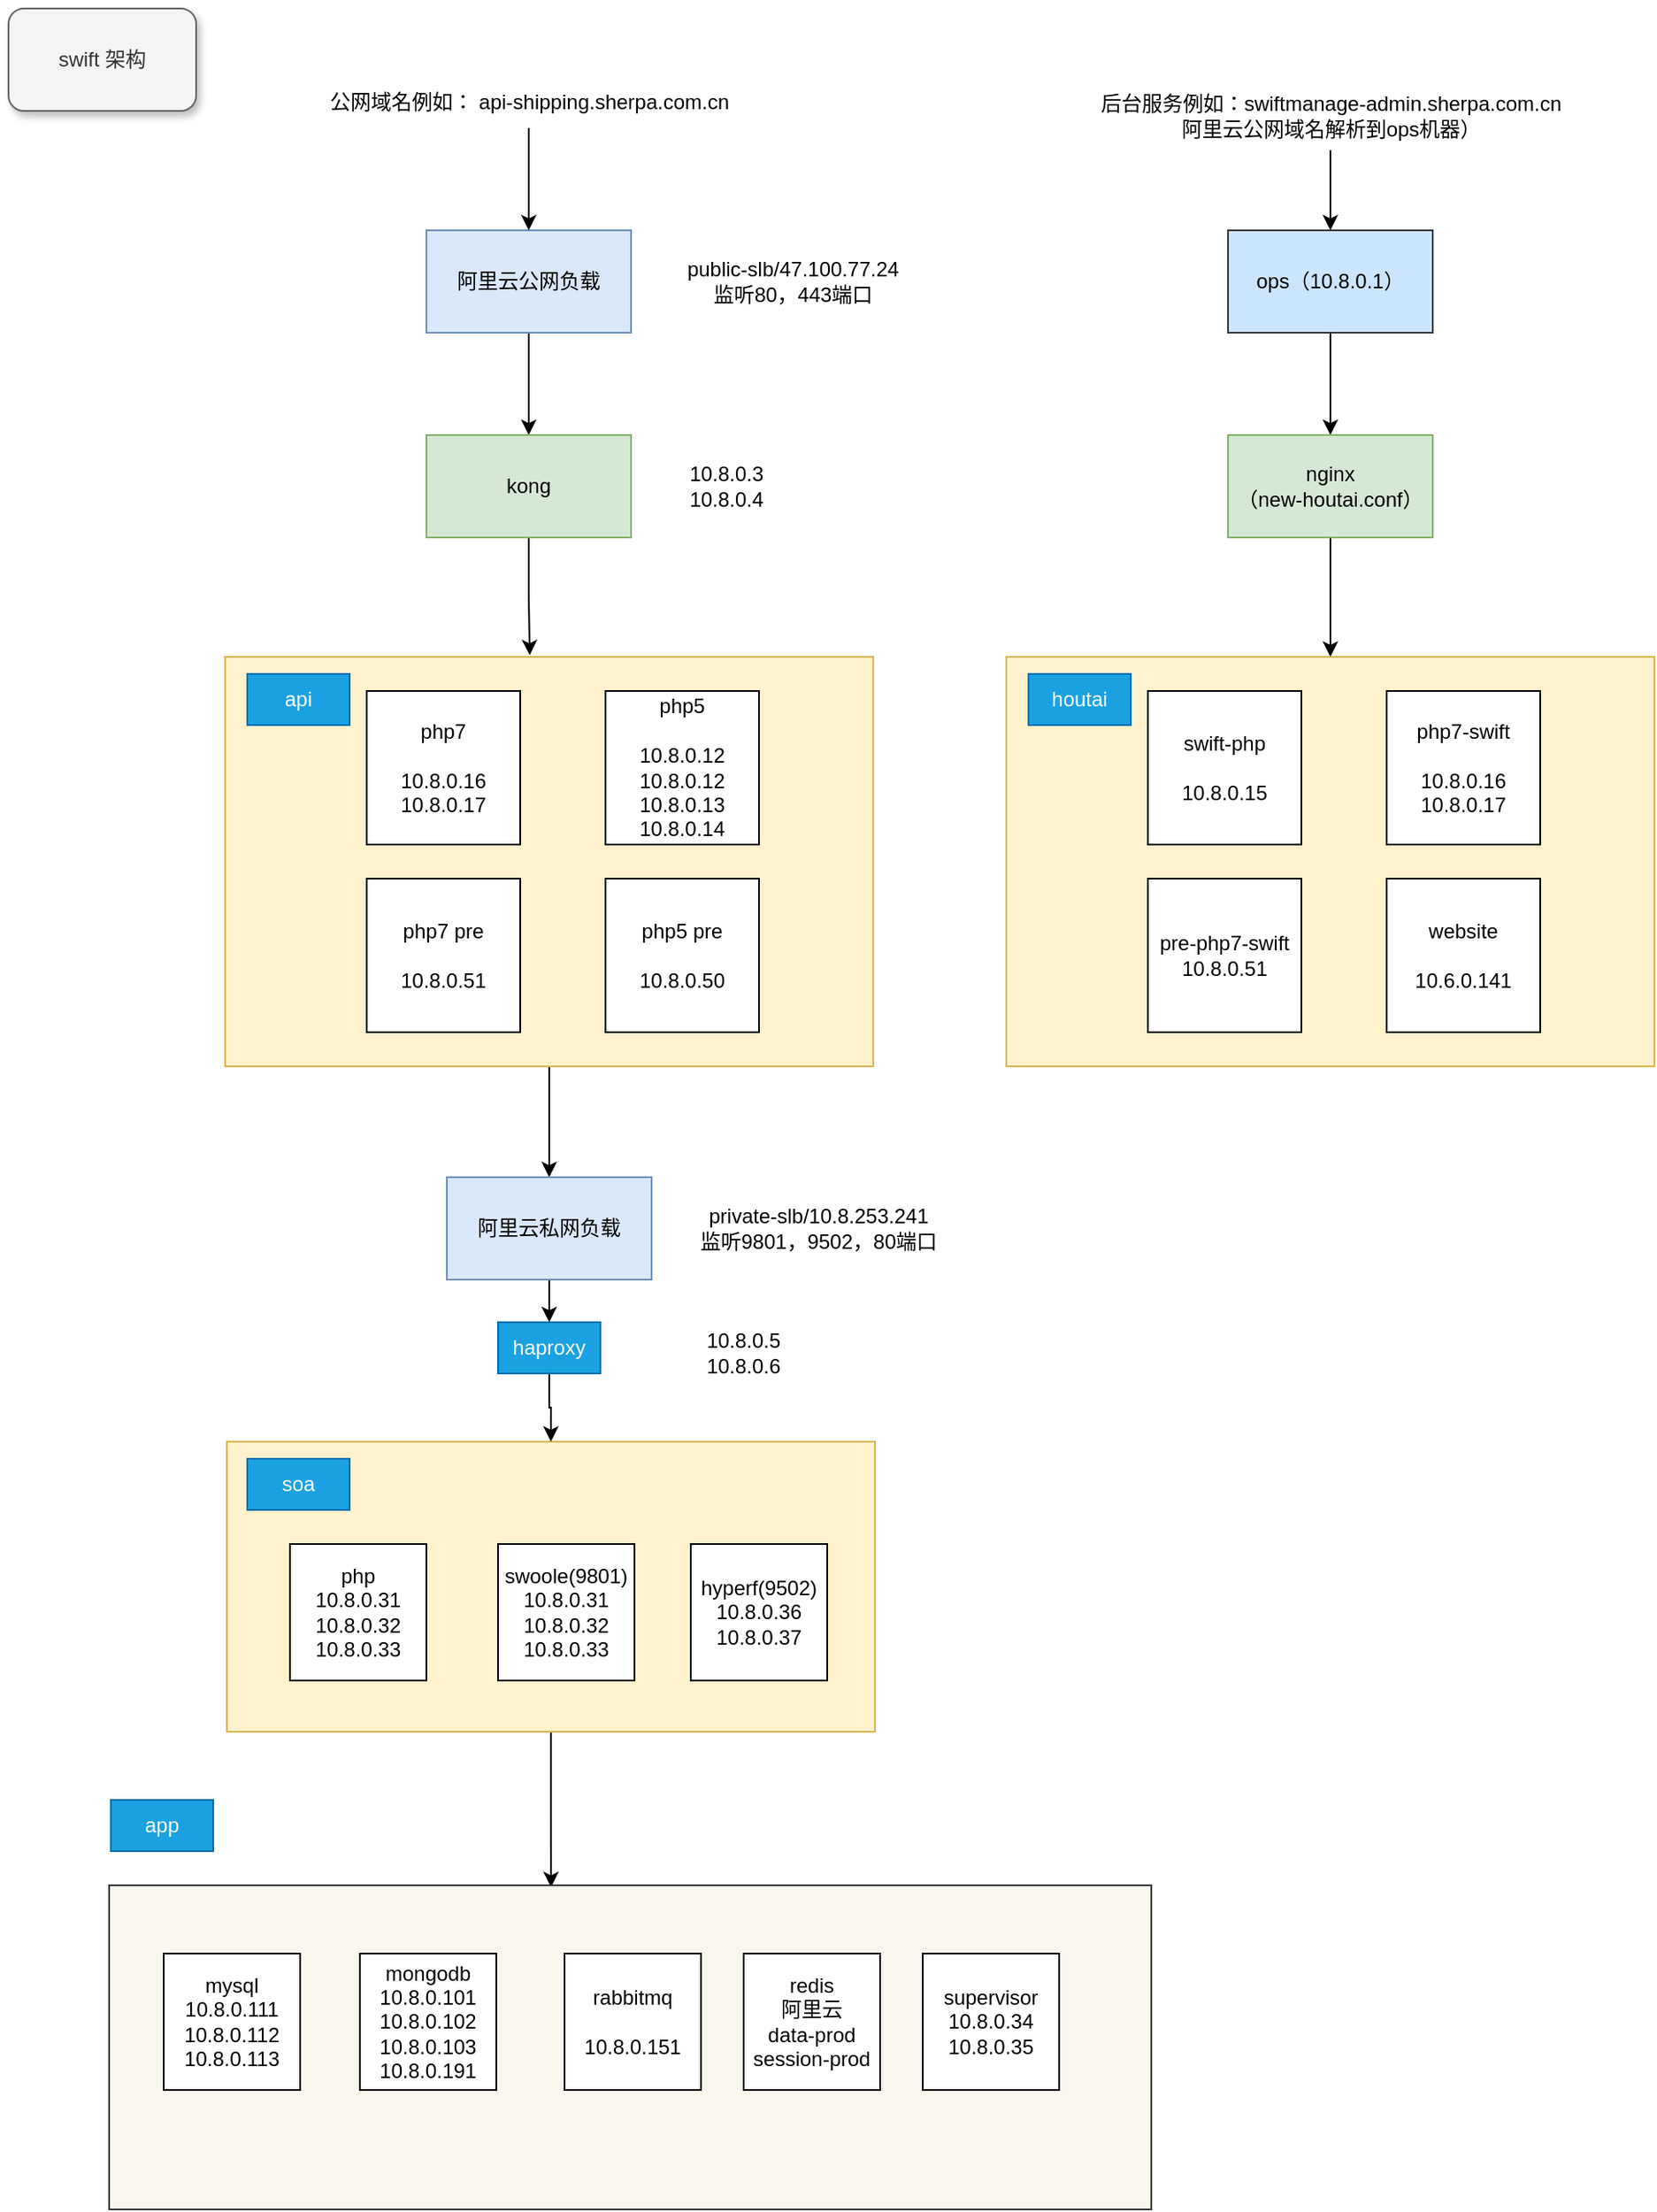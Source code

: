 <mxfile version="21.2.9" type="device">
  <diagram name="第 1 页" id="1bQCLbJpFhF-mfvl0XeS">
    <mxGraphModel dx="1723" dy="730" grid="1" gridSize="10" guides="1" tooltips="1" connect="1" arrows="1" fold="1" page="1" pageScale="1" pageWidth="827" pageHeight="1169" math="0" shadow="0">
      <root>
        <mxCell id="0" />
        <mxCell id="1" parent="0" />
        <mxCell id="cVqaVuBIv6u9hTT0CM2t-9" style="edgeStyle=orthogonalEdgeStyle;rounded=0;orthogonalLoop=1;jettySize=auto;html=1;" edge="1" parent="1" source="cVqaVuBIv6u9hTT0CM2t-1" target="cVqaVuBIv6u9hTT0CM2t-7">
          <mxGeometry relative="1" as="geometry" />
        </mxCell>
        <mxCell id="cVqaVuBIv6u9hTT0CM2t-1" value="阿里云公网负载" style="rounded=0;whiteSpace=wrap;html=1;fillColor=#dae8fc;strokeColor=#6c8ebf;" vertex="1" parent="1">
          <mxGeometry x="305" y="170" width="120" height="60" as="geometry" />
        </mxCell>
        <mxCell id="cVqaVuBIv6u9hTT0CM2t-2" value="swift 架构" style="text;html=1;strokeColor=#666666;fillColor=#f5f5f5;align=center;verticalAlign=middle;whiteSpace=wrap;rounded=1;fontColor=#333333;shadow=1;glass=0;" vertex="1" parent="1">
          <mxGeometry x="60" y="40" width="110" height="60" as="geometry" />
        </mxCell>
        <mxCell id="cVqaVuBIv6u9hTT0CM2t-4" style="edgeStyle=orthogonalEdgeStyle;rounded=0;orthogonalLoop=1;jettySize=auto;html=1;" edge="1" parent="1" source="cVqaVuBIv6u9hTT0CM2t-3" target="cVqaVuBIv6u9hTT0CM2t-1">
          <mxGeometry relative="1" as="geometry" />
        </mxCell>
        <mxCell id="cVqaVuBIv6u9hTT0CM2t-3" value="公网域名例如： api-shipping.sherpa.com.cn" style="text;html=1;align=center;verticalAlign=middle;resizable=0;points=[];autosize=1;strokeColor=none;fillColor=none;" vertex="1" parent="1">
          <mxGeometry x="235" y="80" width="260" height="30" as="geometry" />
        </mxCell>
        <mxCell id="cVqaVuBIv6u9hTT0CM2t-6" value="public-slb/47.100.77.24&lt;br&gt;监听80，443端口" style="text;html=1;strokeColor=none;fillColor=none;align=center;verticalAlign=middle;whiteSpace=wrap;rounded=0;" vertex="1" parent="1">
          <mxGeometry x="425" y="182.5" width="190" height="35" as="geometry" />
        </mxCell>
        <mxCell id="cVqaVuBIv6u9hTT0CM2t-17" style="edgeStyle=orthogonalEdgeStyle;rounded=0;orthogonalLoop=1;jettySize=auto;html=1;entryX=0.47;entryY=-0.004;entryDx=0;entryDy=0;entryPerimeter=0;" edge="1" parent="1" source="cVqaVuBIv6u9hTT0CM2t-7" target="cVqaVuBIv6u9hTT0CM2t-11">
          <mxGeometry relative="1" as="geometry" />
        </mxCell>
        <mxCell id="cVqaVuBIv6u9hTT0CM2t-7" value="kong" style="rounded=0;whiteSpace=wrap;html=1;fillColor=#d5e8d4;strokeColor=#82b366;" vertex="1" parent="1">
          <mxGeometry x="305" y="290" width="120" height="60" as="geometry" />
        </mxCell>
        <mxCell id="cVqaVuBIv6u9hTT0CM2t-8" value="10.8.0.3&lt;br&gt;10.8.0.4" style="text;html=1;strokeColor=none;fillColor=none;align=center;verticalAlign=middle;whiteSpace=wrap;rounded=0;" vertex="1" parent="1">
          <mxGeometry x="386" y="302.5" width="190" height="35" as="geometry" />
        </mxCell>
        <mxCell id="cVqaVuBIv6u9hTT0CM2t-25" style="edgeStyle=orthogonalEdgeStyle;rounded=0;orthogonalLoop=1;jettySize=auto;html=1;entryX=0.5;entryY=0;entryDx=0;entryDy=0;" edge="1" parent="1" source="cVqaVuBIv6u9hTT0CM2t-11" target="cVqaVuBIv6u9hTT0CM2t-22">
          <mxGeometry relative="1" as="geometry" />
        </mxCell>
        <mxCell id="cVqaVuBIv6u9hTT0CM2t-11" value="" style="rounded=0;whiteSpace=wrap;html=1;fillColor=#fff2cc;strokeColor=#d6b656;" vertex="1" parent="1">
          <mxGeometry x="187" y="420" width="380" height="240" as="geometry" />
        </mxCell>
        <mxCell id="cVqaVuBIv6u9hTT0CM2t-12" value="php7&lt;br&gt;&lt;br&gt;10.8.0.16&lt;br&gt;10.8.0.17" style="whiteSpace=wrap;html=1;aspect=fixed;" vertex="1" parent="1">
          <mxGeometry x="270" y="440" width="90" height="90" as="geometry" />
        </mxCell>
        <mxCell id="cVqaVuBIv6u9hTT0CM2t-14" value="php5&lt;br&gt;&lt;br&gt;10.8.0.12&lt;br&gt;10.8.0.12&lt;br&gt;10.8.0.13&lt;br&gt;10.8.0.14" style="whiteSpace=wrap;html=1;aspect=fixed;" vertex="1" parent="1">
          <mxGeometry x="410" y="440" width="90" height="90" as="geometry" />
        </mxCell>
        <mxCell id="cVqaVuBIv6u9hTT0CM2t-15" value="php7 pre&lt;br&gt;&lt;br&gt;10.8.0.51" style="whiteSpace=wrap;html=1;aspect=fixed;" vertex="1" parent="1">
          <mxGeometry x="270" y="550" width="90" height="90" as="geometry" />
        </mxCell>
        <mxCell id="cVqaVuBIv6u9hTT0CM2t-16" value="php5 pre&lt;br&gt;&lt;br&gt;10.8.0.50" style="whiteSpace=wrap;html=1;aspect=fixed;" vertex="1" parent="1">
          <mxGeometry x="410" y="550" width="90" height="90" as="geometry" />
        </mxCell>
        <mxCell id="cVqaVuBIv6u9hTT0CM2t-18" value="api" style="text;html=1;strokeColor=#006EAF;fillColor=#1ba1e2;align=center;verticalAlign=middle;whiteSpace=wrap;rounded=0;fontColor=#ffffff;" vertex="1" parent="1">
          <mxGeometry x="200" y="430" width="60" height="30" as="geometry" />
        </mxCell>
        <mxCell id="cVqaVuBIv6u9hTT0CM2t-51" style="edgeStyle=orthogonalEdgeStyle;rounded=0;orthogonalLoop=1;jettySize=auto;html=1;entryX=0.424;entryY=0.006;entryDx=0;entryDy=0;entryPerimeter=0;" edge="1" parent="1" source="cVqaVuBIv6u9hTT0CM2t-20" target="cVqaVuBIv6u9hTT0CM2t-42">
          <mxGeometry relative="1" as="geometry" />
        </mxCell>
        <mxCell id="cVqaVuBIv6u9hTT0CM2t-20" value="" style="rounded=0;whiteSpace=wrap;html=1;fillColor=#fff2cc;strokeColor=#d6b656;" vertex="1" parent="1">
          <mxGeometry x="188" y="880" width="380" height="170" as="geometry" />
        </mxCell>
        <mxCell id="cVqaVuBIv6u9hTT0CM2t-30" style="edgeStyle=orthogonalEdgeStyle;rounded=0;orthogonalLoop=1;jettySize=auto;html=1;entryX=0.5;entryY=0;entryDx=0;entryDy=0;" edge="1" parent="1" source="cVqaVuBIv6u9hTT0CM2t-22" target="cVqaVuBIv6u9hTT0CM2t-28">
          <mxGeometry relative="1" as="geometry" />
        </mxCell>
        <mxCell id="cVqaVuBIv6u9hTT0CM2t-22" value="阿里云私网负载" style="rounded=0;whiteSpace=wrap;html=1;fillColor=#dae8fc;strokeColor=#6c8ebf;" vertex="1" parent="1">
          <mxGeometry x="317" y="725" width="120" height="60" as="geometry" />
        </mxCell>
        <mxCell id="cVqaVuBIv6u9hTT0CM2t-23" value="private-slb/10.8.253.241&lt;br&gt;监听9801，9502，80端口" style="text;html=1;strokeColor=none;fillColor=none;align=center;verticalAlign=middle;whiteSpace=wrap;rounded=0;" vertex="1" parent="1">
          <mxGeometry x="440" y="737.5" width="190" height="35" as="geometry" />
        </mxCell>
        <mxCell id="cVqaVuBIv6u9hTT0CM2t-31" style="edgeStyle=orthogonalEdgeStyle;rounded=0;orthogonalLoop=1;jettySize=auto;html=1;" edge="1" parent="1" source="cVqaVuBIv6u9hTT0CM2t-28" target="cVqaVuBIv6u9hTT0CM2t-20">
          <mxGeometry relative="1" as="geometry" />
        </mxCell>
        <mxCell id="cVqaVuBIv6u9hTT0CM2t-28" value="haproxy" style="text;html=1;strokeColor=#006EAF;fillColor=#1ba1e2;align=center;verticalAlign=middle;whiteSpace=wrap;rounded=0;fontColor=#ffffff;" vertex="1" parent="1">
          <mxGeometry x="347" y="810" width="60" height="30" as="geometry" />
        </mxCell>
        <mxCell id="cVqaVuBIv6u9hTT0CM2t-33" value="php&lt;br&gt;10.8.0.31&lt;br&gt;10.8.0.32&lt;br&gt;10.8.0.33" style="whiteSpace=wrap;html=1;aspect=fixed;" vertex="1" parent="1">
          <mxGeometry x="225" y="940" width="80" height="80" as="geometry" />
        </mxCell>
        <mxCell id="cVqaVuBIv6u9hTT0CM2t-34" value="swoole(9801)&lt;br&gt;10.8.0.31&lt;br&gt;10.8.0.32&lt;br&gt;10.8.0.33" style="whiteSpace=wrap;html=1;aspect=fixed;" vertex="1" parent="1">
          <mxGeometry x="347" y="940" width="80" height="80" as="geometry" />
        </mxCell>
        <mxCell id="cVqaVuBIv6u9hTT0CM2t-35" value="hyperf(9502)&lt;br&gt;10.8.0.36&lt;br&gt;10.8.0.37" style="whiteSpace=wrap;html=1;aspect=fixed;" vertex="1" parent="1">
          <mxGeometry x="460" y="940" width="80" height="80" as="geometry" />
        </mxCell>
        <mxCell id="cVqaVuBIv6u9hTT0CM2t-41" value="soa" style="text;html=1;strokeColor=#006EAF;fillColor=#1ba1e2;align=center;verticalAlign=middle;whiteSpace=wrap;rounded=0;fontColor=#ffffff;" vertex="1" parent="1">
          <mxGeometry x="200" y="890" width="60" height="30" as="geometry" />
        </mxCell>
        <mxCell id="cVqaVuBIv6u9hTT0CM2t-42" value="" style="rounded=0;whiteSpace=wrap;html=1;fillColor=#f9f7ed;strokeColor=#36393d;" vertex="1" parent="1">
          <mxGeometry x="119" y="1140" width="611" height="190" as="geometry" />
        </mxCell>
        <mxCell id="cVqaVuBIv6u9hTT0CM2t-43" value="app" style="text;html=1;strokeColor=#006EAF;fillColor=#1ba1e2;align=center;verticalAlign=middle;whiteSpace=wrap;rounded=0;fontColor=#ffffff;" vertex="1" parent="1">
          <mxGeometry x="120" y="1090" width="60" height="30" as="geometry" />
        </mxCell>
        <mxCell id="cVqaVuBIv6u9hTT0CM2t-44" value="mysql&lt;br&gt;10.8.0.111&lt;br&gt;10.8.0.112&lt;br&gt;10.8.0.113" style="whiteSpace=wrap;html=1;aspect=fixed;" vertex="1" parent="1">
          <mxGeometry x="151" y="1180" width="80" height="80" as="geometry" />
        </mxCell>
        <mxCell id="cVqaVuBIv6u9hTT0CM2t-45" value="mongodb&lt;br&gt;10.8.0.101&lt;br&gt;10.8.0.102&lt;br&gt;10.8.0.103&lt;br&gt;10.8.0.191" style="whiteSpace=wrap;html=1;aspect=fixed;" vertex="1" parent="1">
          <mxGeometry x="266" y="1180" width="80" height="80" as="geometry" />
        </mxCell>
        <mxCell id="cVqaVuBIv6u9hTT0CM2t-46" value="rabbitmq&lt;br&gt;&lt;br&gt;10.8.0.151" style="whiteSpace=wrap;html=1;aspect=fixed;" vertex="1" parent="1">
          <mxGeometry x="386" y="1180" width="80" height="80" as="geometry" />
        </mxCell>
        <mxCell id="cVqaVuBIv6u9hTT0CM2t-47" value="redis&lt;br&gt;阿里云&lt;br&gt;data-prod&lt;br&gt;session-prod" style="whiteSpace=wrap;html=1;aspect=fixed;" vertex="1" parent="1">
          <mxGeometry x="491" y="1180" width="80" height="80" as="geometry" />
        </mxCell>
        <mxCell id="cVqaVuBIv6u9hTT0CM2t-48" value="supervisor&lt;br&gt;10.8.0.34&lt;br&gt;10.8.0.35" style="whiteSpace=wrap;html=1;aspect=fixed;" vertex="1" parent="1">
          <mxGeometry x="596" y="1180" width="80" height="80" as="geometry" />
        </mxCell>
        <mxCell id="cVqaVuBIv6u9hTT0CM2t-52" value="10.8.0.5&lt;br&gt;10.8.0.6" style="text;html=1;strokeColor=none;fillColor=none;align=center;verticalAlign=middle;whiteSpace=wrap;rounded=0;" vertex="1" parent="1">
          <mxGeometry x="396" y="810" width="190" height="35" as="geometry" />
        </mxCell>
        <mxCell id="cVqaVuBIv6u9hTT0CM2t-59" style="edgeStyle=orthogonalEdgeStyle;rounded=0;orthogonalLoop=1;jettySize=auto;html=1;" edge="1" parent="1" source="cVqaVuBIv6u9hTT0CM2t-55" target="cVqaVuBIv6u9hTT0CM2t-58">
          <mxGeometry relative="1" as="geometry" />
        </mxCell>
        <mxCell id="cVqaVuBIv6u9hTT0CM2t-55" value="ops（10.8.0.1）" style="rounded=0;whiteSpace=wrap;html=1;fillColor=#cce5ff;strokeColor=#36393d;" vertex="1" parent="1">
          <mxGeometry x="775" y="170" width="120" height="60" as="geometry" />
        </mxCell>
        <mxCell id="cVqaVuBIv6u9hTT0CM2t-57" style="edgeStyle=orthogonalEdgeStyle;rounded=0;orthogonalLoop=1;jettySize=auto;html=1;" edge="1" parent="1" source="cVqaVuBIv6u9hTT0CM2t-56" target="cVqaVuBIv6u9hTT0CM2t-55">
          <mxGeometry relative="1" as="geometry" />
        </mxCell>
        <mxCell id="cVqaVuBIv6u9hTT0CM2t-56" value="后台服务例如：swiftmanage-admin.sherpa.com.cn&lt;br&gt;阿里云公网域名解析到ops机器）" style="text;html=1;align=center;verticalAlign=middle;resizable=0;points=[];autosize=1;strokeColor=none;fillColor=none;" vertex="1" parent="1">
          <mxGeometry x="690" y="83" width="290" height="40" as="geometry" />
        </mxCell>
        <mxCell id="cVqaVuBIv6u9hTT0CM2t-68" style="edgeStyle=orthogonalEdgeStyle;rounded=0;orthogonalLoop=1;jettySize=auto;html=1;entryX=0.5;entryY=0;entryDx=0;entryDy=0;" edge="1" parent="1" source="cVqaVuBIv6u9hTT0CM2t-58" target="cVqaVuBIv6u9hTT0CM2t-60">
          <mxGeometry relative="1" as="geometry" />
        </mxCell>
        <mxCell id="cVqaVuBIv6u9hTT0CM2t-58" value="nginx&lt;br&gt;（new-houtai.conf）" style="rounded=0;whiteSpace=wrap;html=1;fillColor=#d5e8d4;strokeColor=#82b366;" vertex="1" parent="1">
          <mxGeometry x="775" y="290" width="120" height="60" as="geometry" />
        </mxCell>
        <mxCell id="cVqaVuBIv6u9hTT0CM2t-60" value="" style="rounded=0;whiteSpace=wrap;html=1;fillColor=#fff2cc;strokeColor=#d6b656;" vertex="1" parent="1">
          <mxGeometry x="645" y="420" width="380" height="240" as="geometry" />
        </mxCell>
        <mxCell id="cVqaVuBIv6u9hTT0CM2t-61" value="swift-php&lt;br&gt;&lt;br&gt;10.8.0.15" style="whiteSpace=wrap;html=1;aspect=fixed;" vertex="1" parent="1">
          <mxGeometry x="728" y="440" width="90" height="90" as="geometry" />
        </mxCell>
        <mxCell id="cVqaVuBIv6u9hTT0CM2t-62" value="php7-swift&lt;br&gt;&lt;br&gt;10.8.0.16&lt;br&gt;10.8.0.17" style="whiteSpace=wrap;html=1;aspect=fixed;" vertex="1" parent="1">
          <mxGeometry x="868" y="440" width="90" height="90" as="geometry" />
        </mxCell>
        <mxCell id="cVqaVuBIv6u9hTT0CM2t-63" value="pre-php7-swift&lt;br&gt;10.8.0.51" style="whiteSpace=wrap;html=1;aspect=fixed;" vertex="1" parent="1">
          <mxGeometry x="728" y="550" width="90" height="90" as="geometry" />
        </mxCell>
        <mxCell id="cVqaVuBIv6u9hTT0CM2t-64" value="website&lt;br&gt;&lt;br&gt;10.6.0.141" style="whiteSpace=wrap;html=1;aspect=fixed;" vertex="1" parent="1">
          <mxGeometry x="868" y="550" width="90" height="90" as="geometry" />
        </mxCell>
        <mxCell id="cVqaVuBIv6u9hTT0CM2t-65" value="houtai" style="text;html=1;strokeColor=#006EAF;fillColor=#1ba1e2;align=center;verticalAlign=middle;whiteSpace=wrap;rounded=0;fontColor=#ffffff;" vertex="1" parent="1">
          <mxGeometry x="658" y="430" width="60" height="30" as="geometry" />
        </mxCell>
      </root>
    </mxGraphModel>
  </diagram>
</mxfile>
